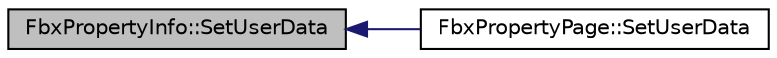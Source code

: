 digraph "FbxPropertyInfo::SetUserData"
{
  edge [fontname="Helvetica",fontsize="10",labelfontname="Helvetica",labelfontsize="10"];
  node [fontname="Helvetica",fontsize="10",shape=record];
  rankdir="LR";
  Node93 [label="FbxPropertyInfo::SetUserData",height=0.2,width=0.4,color="black", fillcolor="grey75", style="filled", fontcolor="black"];
  Node93 -> Node94 [dir="back",color="midnightblue",fontsize="10",style="solid",fontname="Helvetica"];
  Node94 [label="FbxPropertyPage::SetUserData",height=0.2,width=0.4,color="black", fillcolor="white", style="filled",URL="$class_fbx_property_page.html#a01bb449f90d1ade4b7c120f80dfdafea"];
}
